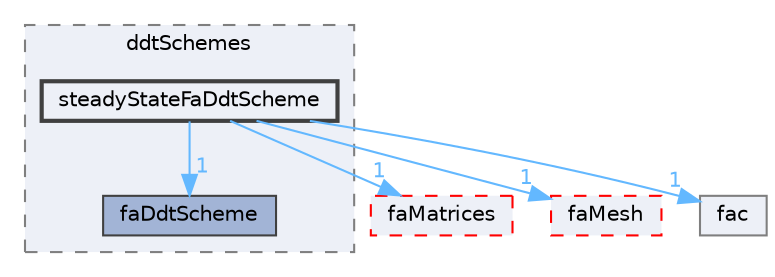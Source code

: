digraph "src/finiteArea/finiteArea/ddtSchemes/steadyStateFaDdtScheme"
{
 // LATEX_PDF_SIZE
  bgcolor="transparent";
  edge [fontname=Helvetica,fontsize=10,labelfontname=Helvetica,labelfontsize=10];
  node [fontname=Helvetica,fontsize=10,shape=box,height=0.2,width=0.4];
  compound=true
  subgraph clusterdir_02627098f459dfbfeff8bc2fa413196a {
    graph [ bgcolor="#edf0f7", pencolor="grey50", label="ddtSchemes", fontname=Helvetica,fontsize=10 style="filled,dashed", URL="dir_02627098f459dfbfeff8bc2fa413196a.html",tooltip=""]
  dir_125b19edec5ca754b284e015d043cbf2 [label="faDdtScheme", fillcolor="#a2b4d6", color="grey25", style="filled", URL="dir_125b19edec5ca754b284e015d043cbf2.html",tooltip=""];
  dir_284d453e8dc8c9c1b4db2ff23e08f8e1 [label="steadyStateFaDdtScheme", fillcolor="#edf0f7", color="grey25", style="filled,bold", URL="dir_284d453e8dc8c9c1b4db2ff23e08f8e1.html",tooltip=""];
  }
  dir_11fa0d52a0a43d2db65b942bd42d04b1 [label="faMatrices", fillcolor="#edf0f7", color="red", style="filled,dashed", URL="dir_11fa0d52a0a43d2db65b942bd42d04b1.html",tooltip=""];
  dir_f14612db68a06d13a87d37d60dc895d5 [label="faMesh", fillcolor="#edf0f7", color="red", style="filled,dashed", URL="dir_f14612db68a06d13a87d37d60dc895d5.html",tooltip=""];
  dir_15aafd37ee87fbe9911ba23e923cc2c7 [label="fac", fillcolor="#edf0f7", color="grey50", style="filled", URL="dir_15aafd37ee87fbe9911ba23e923cc2c7.html",tooltip=""];
  dir_284d453e8dc8c9c1b4db2ff23e08f8e1->dir_11fa0d52a0a43d2db65b942bd42d04b1 [headlabel="1", labeldistance=1.5 headhref="dir_003766_001293.html" href="dir_003766_001293.html" color="steelblue1" fontcolor="steelblue1"];
  dir_284d453e8dc8c9c1b4db2ff23e08f8e1->dir_125b19edec5ca754b284e015d043cbf2 [headlabel="1", labeldistance=1.5 headhref="dir_003766_001281.html" href="dir_003766_001281.html" color="steelblue1" fontcolor="steelblue1"];
  dir_284d453e8dc8c9c1b4db2ff23e08f8e1->dir_15aafd37ee87fbe9911ba23e923cc2c7 [headlabel="1", labeldistance=1.5 headhref="dir_003766_001242.html" href="dir_003766_001242.html" color="steelblue1" fontcolor="steelblue1"];
  dir_284d453e8dc8c9c1b4db2ff23e08f8e1->dir_f14612db68a06d13a87d37d60dc895d5 [headlabel="1", labeldistance=1.5 headhref="dir_003766_001295.html" href="dir_003766_001295.html" color="steelblue1" fontcolor="steelblue1"];
}
